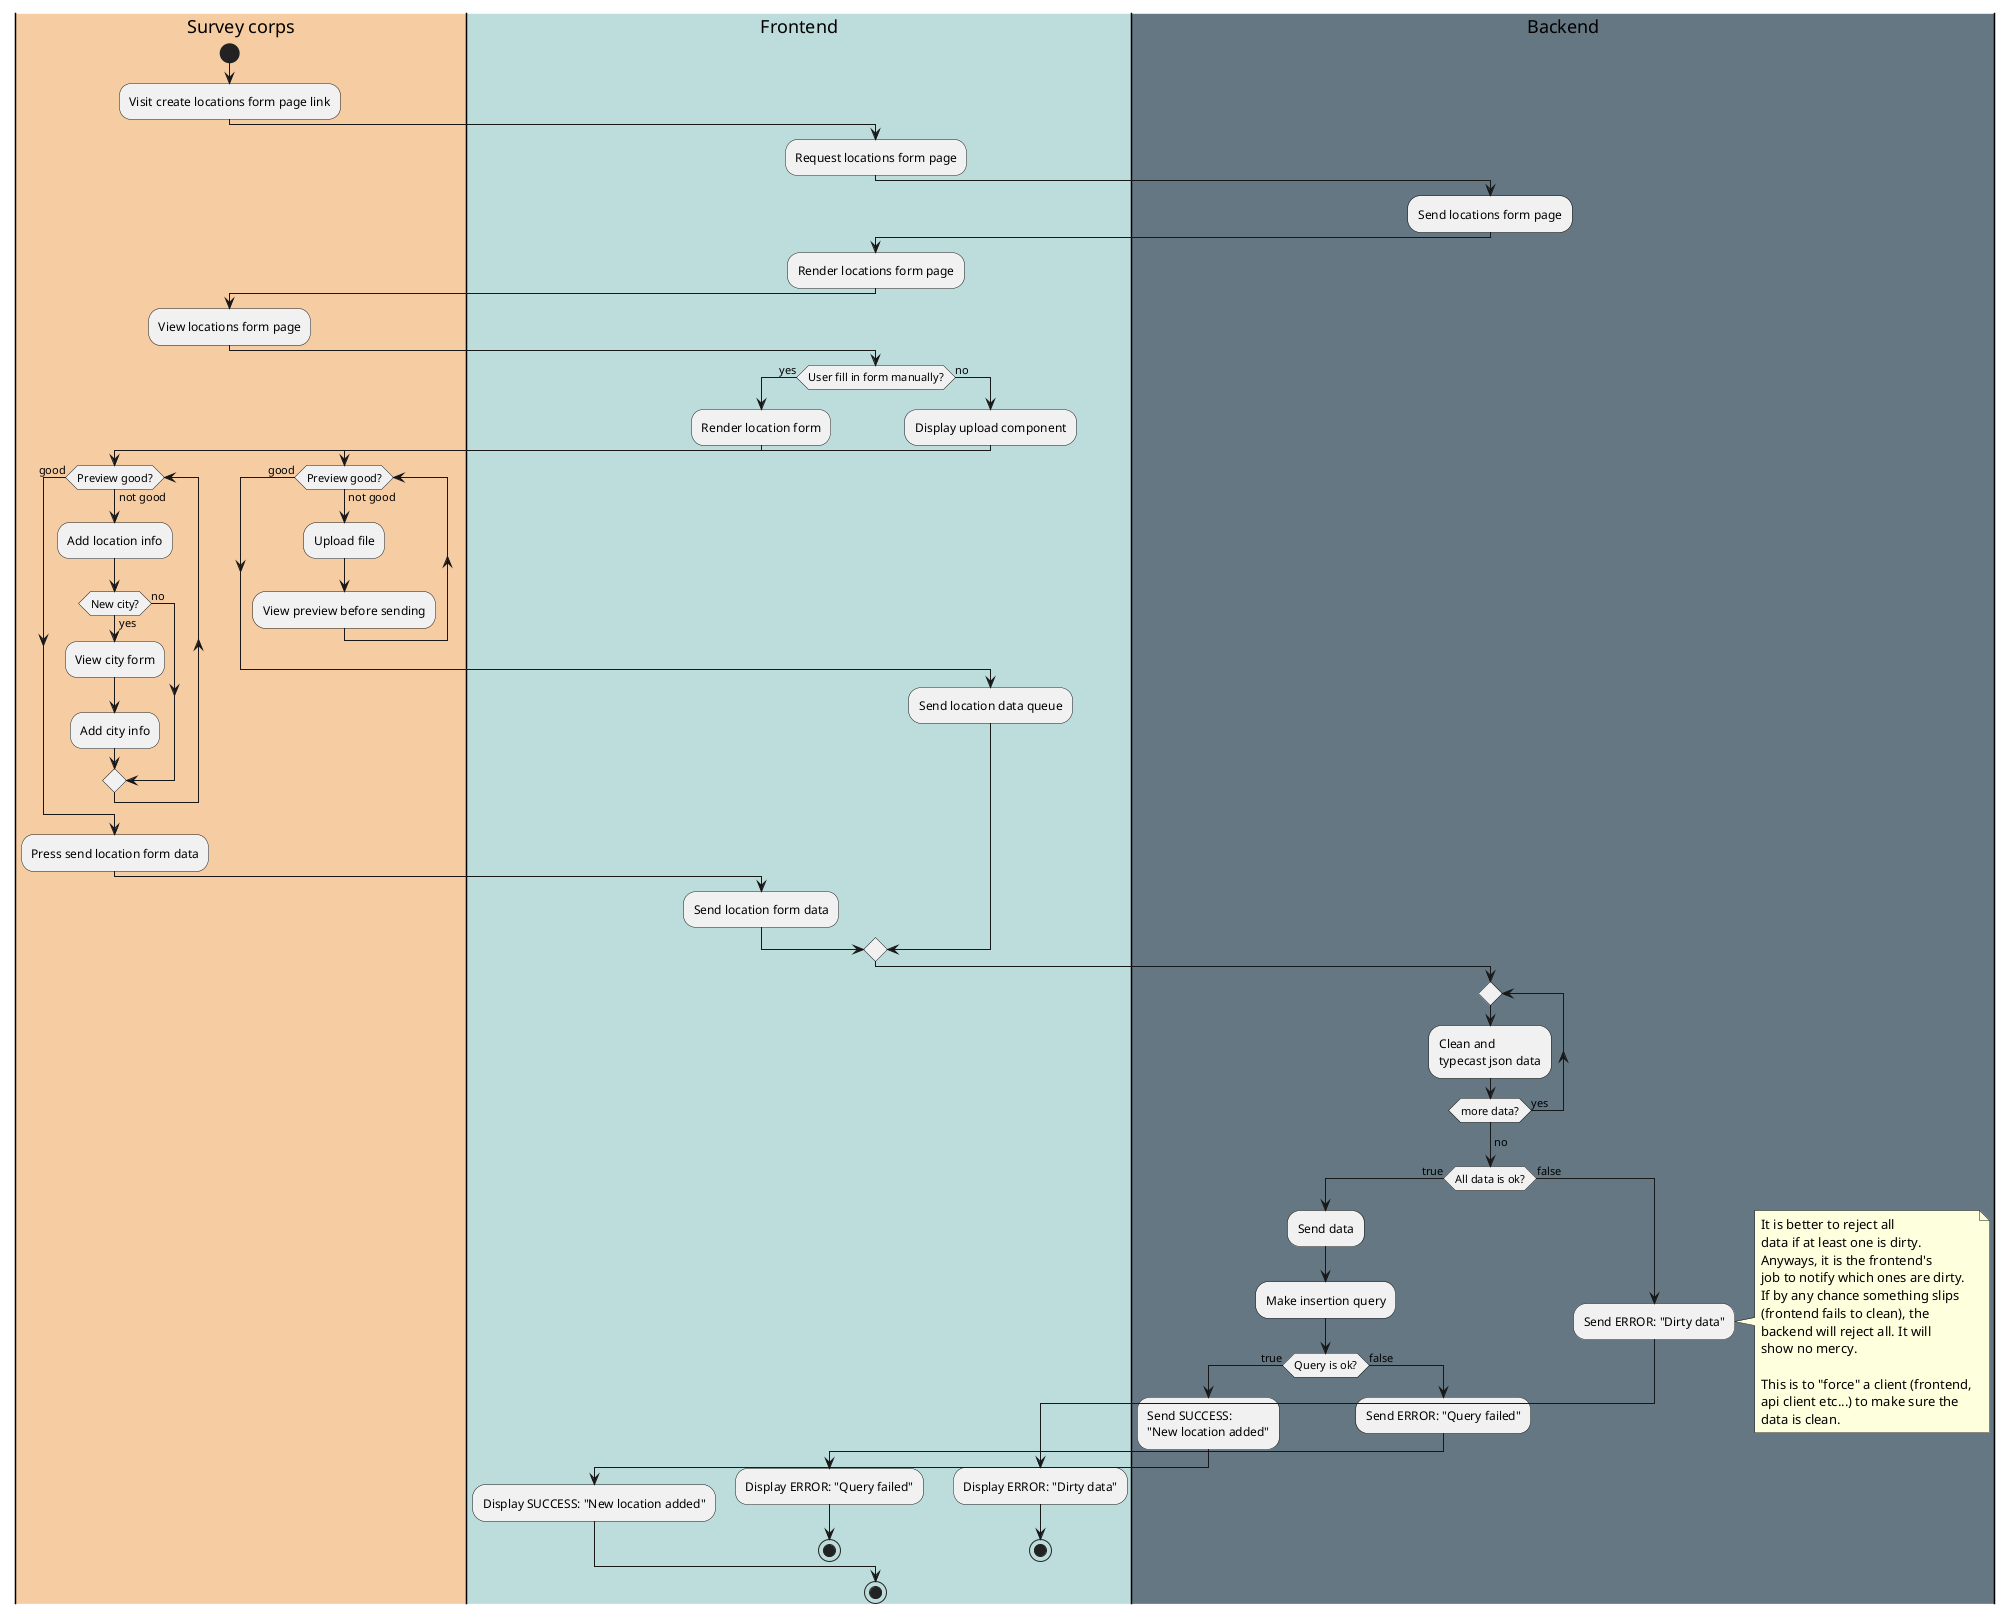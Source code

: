 @startuml
' colors:
' F6CCA2 - Survey corps
' BDDCDC - Frontend
' 647782 - Backend

|#F6CCA2|Survey corps|
start
:Visit create locations form page link;

|#BDDCDC|Frontend|
:Request locations form page;

|#647782|Backend|
:Send locations form page;

|#BDDCDC|Frontend|
:Render locations form page;

|#F6CCA2|Survey corps|
:View locations form page;
|#BDDCDC|Frontend|
if (User fill in form manually?) then (yes)
    |#BDDCDC|Frontend|
    :Render location form;
    |#F6CCA2|Survey corps|
    while (Preview good?) is (not good)
        :Add location info;
        if (New city?) then (yes)
            :View city form;
            :Add city info;
        else (no)
        endif
    endwhile (good)
    :Press send location form data;
    |#BDDCDC|Frontend|
    :Send location form data;
else (no)
    |#BDDCDC|Frontend|
    :Display upload component;
    |#F6CCA2|Survey corps|
    while (Preview good?) is (not good)
        :Upload file;
        :View preview before sending;
    endwhile (good)
    |#BDDCDC|Frontend|
    :Send location data queue;
endif
|#647782|Backend|
repeat
    :Clean and 
    typecast json data;
repeat while (more data?) is (yes)
->no;
if (All data is ok?) then (true)
    :Send data;
    |#647782|Backend|
    :Make insertion query;
    if (Query is ok?) then (true)
        |#647782|Backend|
        :Send SUCCESS: 
        "New location added";
        |#BDDCDC|Frontend|
        :Display SUCCESS: "New location added";
    else (false)
        |#647782|Backend|
        :Send ERROR: "Query failed";
        |#BDDCDC|Frontend|
        :Display ERROR: "Query failed";
        stop
    endif
else (false)
    |#647782|Backend|
    :Send ERROR: "Dirty data";
    note right
        It is better to reject all 
        data if at least one is dirty.
        Anyways, it is the frontend's 
        job to notify which ones are dirty.
        If by any chance something slips 
        (frontend fails to clean), the
        backend will reject all. It will 
        show no mercy.

        This is to "force" a client (frontend, 
        api client etc...) to make sure the 
        data is clean.
    end note
    |#BDDCDC|Frontend|
    :Display ERROR: "Dirty data";
    stop
endif

stop
@enduml
